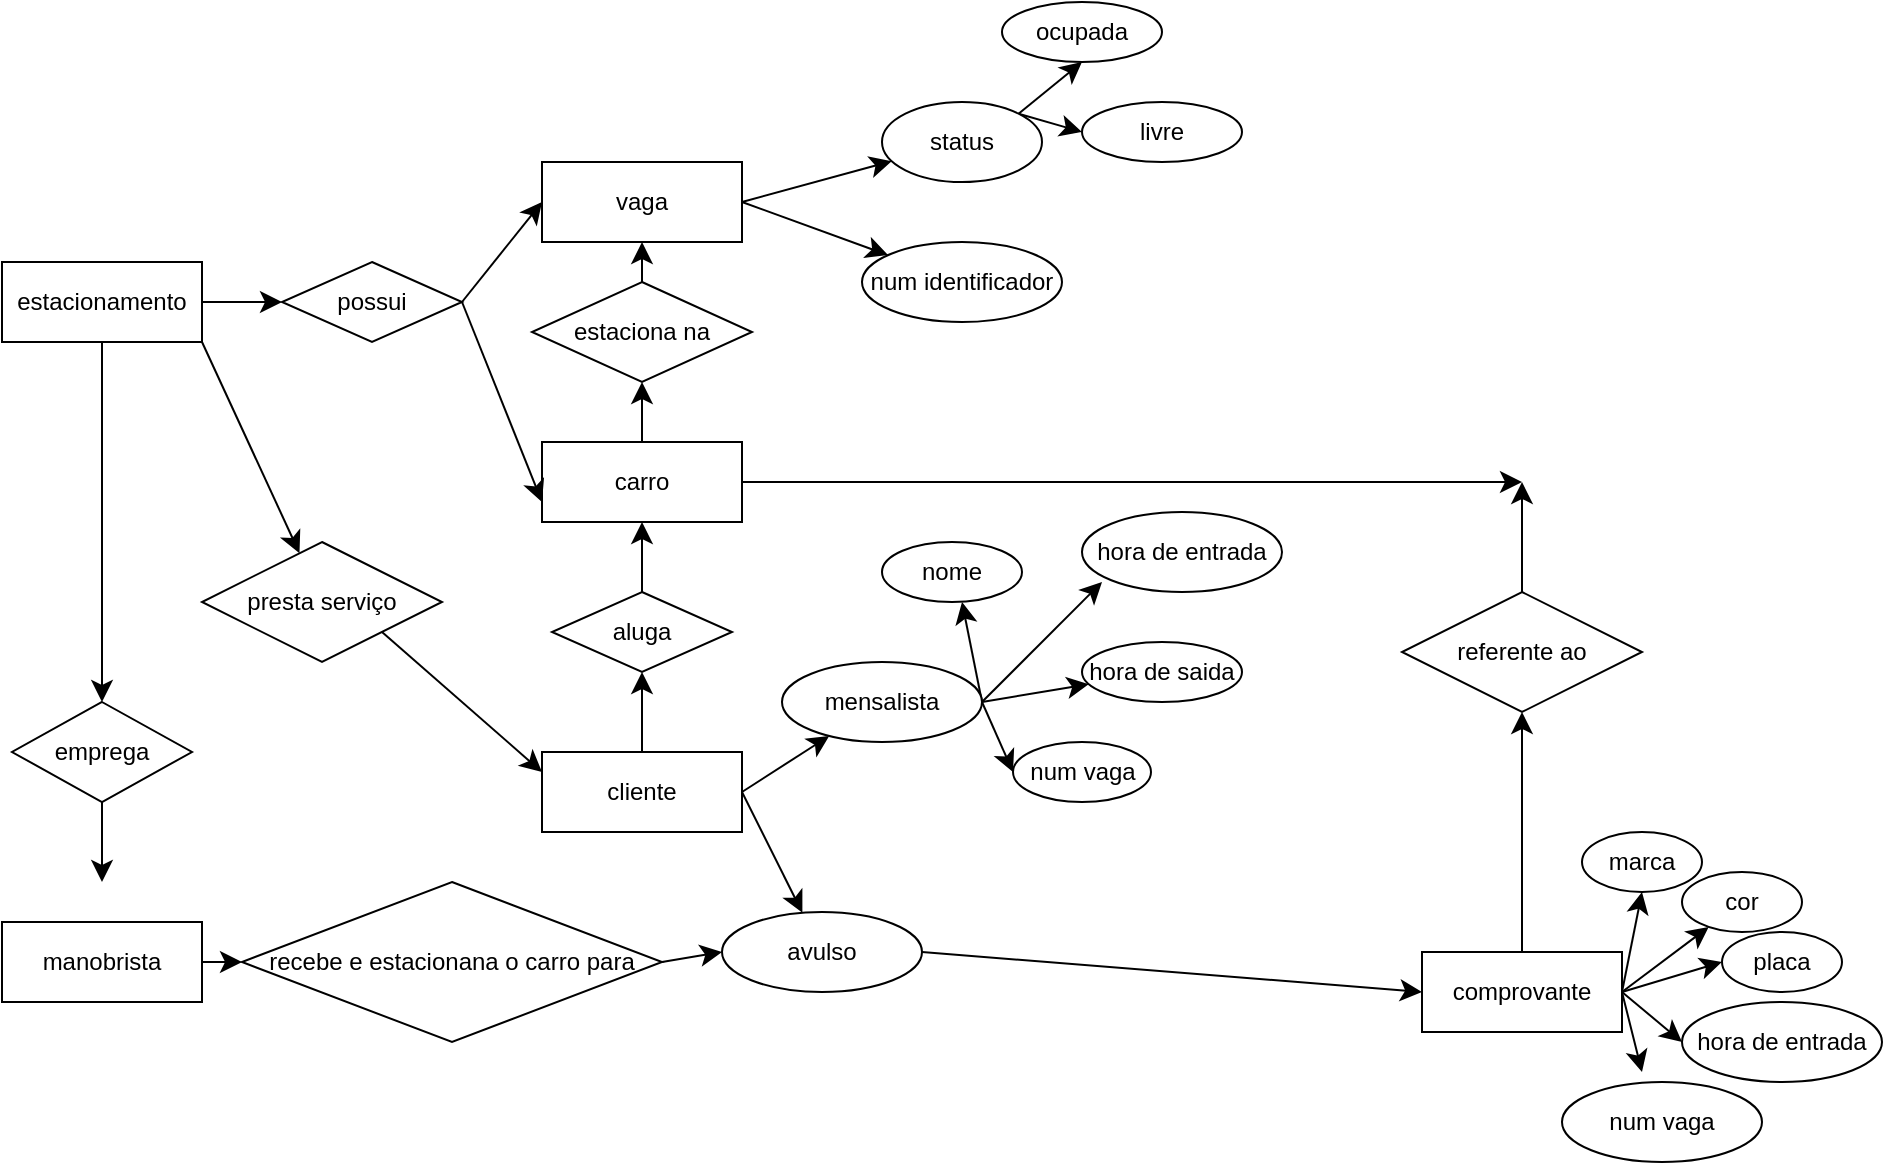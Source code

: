 <mxfile version="24.7.7">
  <diagram id="R2lEEEUBdFMjLlhIrx00" name="Page-1">
    <mxGraphModel dx="1112" dy="1709" grid="1" gridSize="10" guides="1" tooltips="1" connect="1" arrows="1" fold="1" page="1" pageScale="1" pageWidth="850" pageHeight="1100" math="0" shadow="0" extFonts="Permanent Marker^https://fonts.googleapis.com/css?family=Permanent+Marker">
      <root>
        <mxCell id="0" />
        <mxCell id="1" parent="0" />
        <mxCell id="DjlSRneDybumkDfeqIwW-5" style="edgeStyle=none;curved=1;rounded=0;orthogonalLoop=1;jettySize=auto;html=1;exitX=1;exitY=0.5;exitDx=0;exitDy=0;fontSize=12;startSize=8;endSize=8;" edge="1" parent="1" source="DjlSRneDybumkDfeqIwW-1" target="DjlSRneDybumkDfeqIwW-2">
          <mxGeometry relative="1" as="geometry" />
        </mxCell>
        <mxCell id="DjlSRneDybumkDfeqIwW-6" style="edgeStyle=none;curved=1;rounded=0;orthogonalLoop=1;jettySize=auto;html=1;exitX=1;exitY=0.5;exitDx=0;exitDy=0;fontSize=12;startSize=8;endSize=8;" edge="1" parent="1" source="DjlSRneDybumkDfeqIwW-1" target="DjlSRneDybumkDfeqIwW-3">
          <mxGeometry relative="1" as="geometry" />
        </mxCell>
        <mxCell id="DjlSRneDybumkDfeqIwW-1" value="vaga" style="whiteSpace=wrap;html=1;align=center;" vertex="1" parent="1">
          <mxGeometry x="290" y="-30" width="100" height="40" as="geometry" />
        </mxCell>
        <mxCell id="DjlSRneDybumkDfeqIwW-11" style="edgeStyle=none;curved=1;rounded=0;orthogonalLoop=1;jettySize=auto;html=1;exitX=1;exitY=0;exitDx=0;exitDy=0;entryX=0.5;entryY=1;entryDx=0;entryDy=0;fontSize=12;startSize=8;endSize=8;" edge="1" parent="1" source="DjlSRneDybumkDfeqIwW-2" target="DjlSRneDybumkDfeqIwW-8">
          <mxGeometry relative="1" as="geometry" />
        </mxCell>
        <mxCell id="DjlSRneDybumkDfeqIwW-12" style="edgeStyle=none;curved=1;rounded=0;orthogonalLoop=1;jettySize=auto;html=1;exitX=1;exitY=0;exitDx=0;exitDy=0;entryX=0;entryY=0.5;entryDx=0;entryDy=0;fontSize=12;startSize=8;endSize=8;" edge="1" parent="1" source="DjlSRneDybumkDfeqIwW-2" target="DjlSRneDybumkDfeqIwW-7">
          <mxGeometry relative="1" as="geometry" />
        </mxCell>
        <mxCell id="DjlSRneDybumkDfeqIwW-2" value="status" style="ellipse;whiteSpace=wrap;html=1;align=center;" vertex="1" parent="1">
          <mxGeometry x="460" y="-60" width="80" height="40" as="geometry" />
        </mxCell>
        <mxCell id="DjlSRneDybumkDfeqIwW-3" value="num identificador" style="ellipse;whiteSpace=wrap;html=1;align=center;" vertex="1" parent="1">
          <mxGeometry x="450" y="10" width="100" height="40" as="geometry" />
        </mxCell>
        <mxCell id="DjlSRneDybumkDfeqIwW-29" style="edgeStyle=none;curved=1;rounded=0;orthogonalLoop=1;jettySize=auto;html=1;exitX=0.5;exitY=1;exitDx=0;exitDy=0;entryX=0.5;entryY=0;entryDx=0;entryDy=0;fontSize=12;startSize=8;endSize=8;" edge="1" parent="1" source="DjlSRneDybumkDfeqIwW-4" target="DjlSRneDybumkDfeqIwW-28">
          <mxGeometry relative="1" as="geometry" />
        </mxCell>
        <mxCell id="DjlSRneDybumkDfeqIwW-36" style="edgeStyle=none;curved=1;rounded=0;orthogonalLoop=1;jettySize=auto;html=1;exitX=1;exitY=0.5;exitDx=0;exitDy=0;entryX=0;entryY=0.5;entryDx=0;entryDy=0;fontSize=12;startSize=8;endSize=8;" edge="1" parent="1" source="DjlSRneDybumkDfeqIwW-4" target="DjlSRneDybumkDfeqIwW-35">
          <mxGeometry relative="1" as="geometry" />
        </mxCell>
        <mxCell id="DjlSRneDybumkDfeqIwW-40" style="edgeStyle=none;curved=1;rounded=0;orthogonalLoop=1;jettySize=auto;html=1;exitX=1;exitY=1;exitDx=0;exitDy=0;fontSize=12;startSize=8;endSize=8;" edge="1" parent="1" source="DjlSRneDybumkDfeqIwW-4" target="DjlSRneDybumkDfeqIwW-39">
          <mxGeometry relative="1" as="geometry" />
        </mxCell>
        <mxCell id="DjlSRneDybumkDfeqIwW-4" value="estacionamento" style="whiteSpace=wrap;html=1;align=center;" vertex="1" parent="1">
          <mxGeometry x="20" y="20" width="100" height="40" as="geometry" />
        </mxCell>
        <mxCell id="DjlSRneDybumkDfeqIwW-7" value="livre" style="ellipse;whiteSpace=wrap;html=1;align=center;" vertex="1" parent="1">
          <mxGeometry x="560" y="-60" width="80" height="30" as="geometry" />
        </mxCell>
        <mxCell id="DjlSRneDybumkDfeqIwW-8" value="ocupada" style="ellipse;whiteSpace=wrap;html=1;align=center;" vertex="1" parent="1">
          <mxGeometry x="520" y="-110" width="80" height="30" as="geometry" />
        </mxCell>
        <mxCell id="DjlSRneDybumkDfeqIwW-18" style="edgeStyle=none;curved=1;rounded=0;orthogonalLoop=1;jettySize=auto;html=1;exitX=1;exitY=0.5;exitDx=0;exitDy=0;fontSize=12;startSize=8;endSize=8;" edge="1" parent="1" source="DjlSRneDybumkDfeqIwW-13" target="DjlSRneDybumkDfeqIwW-16">
          <mxGeometry relative="1" as="geometry" />
        </mxCell>
        <mxCell id="DjlSRneDybumkDfeqIwW-19" style="edgeStyle=none;curved=1;rounded=0;orthogonalLoop=1;jettySize=auto;html=1;exitX=1;exitY=0.5;exitDx=0;exitDy=0;fontSize=12;startSize=8;endSize=8;" edge="1" parent="1" source="DjlSRneDybumkDfeqIwW-13" target="DjlSRneDybumkDfeqIwW-15">
          <mxGeometry relative="1" as="geometry" />
        </mxCell>
        <mxCell id="DjlSRneDybumkDfeqIwW-66" style="edgeStyle=none;curved=1;rounded=0;orthogonalLoop=1;jettySize=auto;html=1;exitX=0.5;exitY=0;exitDx=0;exitDy=0;entryX=0.5;entryY=1;entryDx=0;entryDy=0;fontSize=12;startSize=8;endSize=8;" edge="1" parent="1" source="DjlSRneDybumkDfeqIwW-13" target="DjlSRneDybumkDfeqIwW-63">
          <mxGeometry relative="1" as="geometry" />
        </mxCell>
        <mxCell id="DjlSRneDybumkDfeqIwW-13" value="cliente" style="whiteSpace=wrap;html=1;align=center;" vertex="1" parent="1">
          <mxGeometry x="290" y="265" width="100" height="40" as="geometry" />
        </mxCell>
        <mxCell id="DjlSRneDybumkDfeqIwW-71" style="edgeStyle=none;curved=1;rounded=0;orthogonalLoop=1;jettySize=auto;html=1;exitX=0.5;exitY=0;exitDx=0;exitDy=0;entryX=0.5;entryY=1;entryDx=0;entryDy=0;fontSize=12;startSize=8;endSize=8;" edge="1" parent="1" source="DjlSRneDybumkDfeqIwW-14" target="DjlSRneDybumkDfeqIwW-70">
          <mxGeometry relative="1" as="geometry" />
        </mxCell>
        <mxCell id="DjlSRneDybumkDfeqIwW-77" style="edgeStyle=none;curved=1;rounded=0;orthogonalLoop=1;jettySize=auto;html=1;exitX=1;exitY=0.5;exitDx=0;exitDy=0;fontSize=12;startSize=8;endSize=8;" edge="1" parent="1" source="DjlSRneDybumkDfeqIwW-14">
          <mxGeometry relative="1" as="geometry">
            <mxPoint x="780" y="130" as="targetPoint" />
          </mxGeometry>
        </mxCell>
        <mxCell id="DjlSRneDybumkDfeqIwW-14" value="carro" style="whiteSpace=wrap;html=1;align=center;" vertex="1" parent="1">
          <mxGeometry x="290" y="110" width="100" height="40" as="geometry" />
        </mxCell>
        <mxCell id="DjlSRneDybumkDfeqIwW-59" style="edgeStyle=none;curved=1;rounded=0;orthogonalLoop=1;jettySize=auto;html=1;fontSize=12;startSize=8;endSize=8;exitX=1;exitY=0.5;exitDx=0;exitDy=0;" edge="1" parent="1" source="DjlSRneDybumkDfeqIwW-15">
          <mxGeometry relative="1" as="geometry">
            <mxPoint x="672.5" y="104" as="sourcePoint" />
            <mxPoint x="500" y="190" as="targetPoint" />
          </mxGeometry>
        </mxCell>
        <mxCell id="DjlSRneDybumkDfeqIwW-60" style="edgeStyle=none;curved=1;rounded=0;orthogonalLoop=1;jettySize=auto;html=1;exitX=1;exitY=0.5;exitDx=0;exitDy=0;fontSize=12;startSize=8;endSize=8;" edge="1" parent="1" source="DjlSRneDybumkDfeqIwW-15">
          <mxGeometry relative="1" as="geometry">
            <mxPoint x="570" y="180" as="targetPoint" />
          </mxGeometry>
        </mxCell>
        <mxCell id="DjlSRneDybumkDfeqIwW-61" style="edgeStyle=none;curved=1;rounded=0;orthogonalLoop=1;jettySize=auto;html=1;exitX=1;exitY=0.5;exitDx=0;exitDy=0;fontSize=12;startSize=8;endSize=8;" edge="1" parent="1" source="DjlSRneDybumkDfeqIwW-15" target="DjlSRneDybumkDfeqIwW-56">
          <mxGeometry relative="1" as="geometry" />
        </mxCell>
        <mxCell id="DjlSRneDybumkDfeqIwW-62" style="edgeStyle=none;curved=1;rounded=0;orthogonalLoop=1;jettySize=auto;html=1;exitX=1;exitY=0.5;exitDx=0;exitDy=0;fontSize=12;startSize=8;endSize=8;entryX=0;entryY=0.5;entryDx=0;entryDy=0;" edge="1" parent="1" source="DjlSRneDybumkDfeqIwW-15" target="DjlSRneDybumkDfeqIwW-55">
          <mxGeometry relative="1" as="geometry">
            <mxPoint x="742.5" y="100" as="targetPoint" />
          </mxGeometry>
        </mxCell>
        <mxCell id="DjlSRneDybumkDfeqIwW-15" value="mensalista" style="ellipse;whiteSpace=wrap;html=1;align=center;" vertex="1" parent="1">
          <mxGeometry x="410" y="220" width="100" height="40" as="geometry" />
        </mxCell>
        <mxCell id="DjlSRneDybumkDfeqIwW-45" style="edgeStyle=none;curved=1;rounded=0;orthogonalLoop=1;jettySize=auto;html=1;exitX=1;exitY=0.5;exitDx=0;exitDy=0;entryX=0;entryY=0.5;entryDx=0;entryDy=0;fontSize=12;startSize=8;endSize=8;" edge="1" parent="1" source="DjlSRneDybumkDfeqIwW-16" target="DjlSRneDybumkDfeqIwW-20">
          <mxGeometry relative="1" as="geometry" />
        </mxCell>
        <mxCell id="DjlSRneDybumkDfeqIwW-16" value="avulso" style="ellipse;whiteSpace=wrap;html=1;align=center;" vertex="1" parent="1">
          <mxGeometry x="380" y="345" width="100" height="40" as="geometry" />
        </mxCell>
        <mxCell id="DjlSRneDybumkDfeqIwW-47" style="edgeStyle=none;curved=1;rounded=0;orthogonalLoop=1;jettySize=auto;html=1;exitX=0.5;exitY=1;exitDx=0;exitDy=0;entryX=0.5;entryY=1;entryDx=0;entryDy=0;fontSize=12;startSize=8;endSize=8;" edge="1" parent="1" source="DjlSRneDybumkDfeqIwW-21" target="DjlSRneDybumkDfeqIwW-21">
          <mxGeometry relative="1" as="geometry" />
        </mxCell>
        <mxCell id="DjlSRneDybumkDfeqIwW-49" style="edgeStyle=none;curved=1;rounded=0;orthogonalLoop=1;jettySize=auto;html=1;exitX=1;exitY=0.5;exitDx=0;exitDy=0;fontSize=12;startSize=8;endSize=8;" edge="1" parent="1" source="DjlSRneDybumkDfeqIwW-20">
          <mxGeometry relative="1" as="geometry">
            <mxPoint x="840" y="335" as="targetPoint" />
          </mxGeometry>
        </mxCell>
        <mxCell id="DjlSRneDybumkDfeqIwW-50" style="edgeStyle=none;curved=1;rounded=0;orthogonalLoop=1;jettySize=auto;html=1;exitX=1;exitY=0.5;exitDx=0;exitDy=0;fontSize=12;startSize=8;endSize=8;" edge="1" parent="1" source="DjlSRneDybumkDfeqIwW-20" target="DjlSRneDybumkDfeqIwW-23">
          <mxGeometry relative="1" as="geometry" />
        </mxCell>
        <mxCell id="DjlSRneDybumkDfeqIwW-51" style="edgeStyle=none;curved=1;rounded=0;orthogonalLoop=1;jettySize=auto;html=1;exitX=1;exitY=0.5;exitDx=0;exitDy=0;entryX=0;entryY=0.5;entryDx=0;entryDy=0;fontSize=12;startSize=8;endSize=8;" edge="1" parent="1" source="DjlSRneDybumkDfeqIwW-20" target="DjlSRneDybumkDfeqIwW-22">
          <mxGeometry relative="1" as="geometry" />
        </mxCell>
        <mxCell id="DjlSRneDybumkDfeqIwW-52" style="edgeStyle=none;curved=1;rounded=0;orthogonalLoop=1;jettySize=auto;html=1;exitX=1;exitY=0.5;exitDx=0;exitDy=0;entryX=0;entryY=0.5;entryDx=0;entryDy=0;fontSize=12;startSize=8;endSize=8;" edge="1" parent="1" source="DjlSRneDybumkDfeqIwW-20" target="DjlSRneDybumkDfeqIwW-32">
          <mxGeometry relative="1" as="geometry" />
        </mxCell>
        <mxCell id="DjlSRneDybumkDfeqIwW-53" style="edgeStyle=none;curved=1;rounded=0;orthogonalLoop=1;jettySize=auto;html=1;exitX=1;exitY=0.5;exitDx=0;exitDy=0;fontSize=12;startSize=8;endSize=8;" edge="1" parent="1" source="DjlSRneDybumkDfeqIwW-20">
          <mxGeometry relative="1" as="geometry">
            <mxPoint x="840" y="425" as="targetPoint" />
          </mxGeometry>
        </mxCell>
        <mxCell id="DjlSRneDybumkDfeqIwW-74" style="edgeStyle=none;curved=1;rounded=0;orthogonalLoop=1;jettySize=auto;html=1;exitX=0.5;exitY=0;exitDx=0;exitDy=0;entryX=0.5;entryY=1;entryDx=0;entryDy=0;fontSize=12;startSize=8;endSize=8;" edge="1" parent="1" source="DjlSRneDybumkDfeqIwW-20" target="DjlSRneDybumkDfeqIwW-73">
          <mxGeometry relative="1" as="geometry" />
        </mxCell>
        <mxCell id="DjlSRneDybumkDfeqIwW-20" value="comprovante" style="whiteSpace=wrap;html=1;align=center;" vertex="1" parent="1">
          <mxGeometry x="730" y="365" width="100" height="40" as="geometry" />
        </mxCell>
        <mxCell id="DjlSRneDybumkDfeqIwW-21" value="marca" style="ellipse;whiteSpace=wrap;html=1;align=center;" vertex="1" parent="1">
          <mxGeometry x="810" y="305" width="60" height="30" as="geometry" />
        </mxCell>
        <mxCell id="DjlSRneDybumkDfeqIwW-22" value="placa" style="ellipse;whiteSpace=wrap;html=1;align=center;" vertex="1" parent="1">
          <mxGeometry x="880" y="355" width="60" height="30" as="geometry" />
        </mxCell>
        <mxCell id="DjlSRneDybumkDfeqIwW-23" value="cor" style="ellipse;whiteSpace=wrap;html=1;align=center;" vertex="1" parent="1">
          <mxGeometry x="860" y="325" width="60" height="30" as="geometry" />
        </mxCell>
        <mxCell id="DjlSRneDybumkDfeqIwW-68" style="edgeStyle=none;curved=1;rounded=0;orthogonalLoop=1;jettySize=auto;html=1;exitX=1;exitY=0.5;exitDx=0;exitDy=0;entryX=0;entryY=0.5;entryDx=0;entryDy=0;fontSize=12;startSize=8;endSize=8;" edge="1" parent="1" source="DjlSRneDybumkDfeqIwW-27" target="DjlSRneDybumkDfeqIwW-67">
          <mxGeometry relative="1" as="geometry" />
        </mxCell>
        <mxCell id="DjlSRneDybumkDfeqIwW-27" value="manobrista" style="whiteSpace=wrap;html=1;align=center;" vertex="1" parent="1">
          <mxGeometry x="20" y="350" width="100" height="40" as="geometry" />
        </mxCell>
        <mxCell id="DjlSRneDybumkDfeqIwW-30" style="edgeStyle=none;curved=1;rounded=0;orthogonalLoop=1;jettySize=auto;html=1;exitX=0.5;exitY=1;exitDx=0;exitDy=0;fontSize=12;startSize=8;endSize=8;" edge="1" parent="1" source="DjlSRneDybumkDfeqIwW-28">
          <mxGeometry relative="1" as="geometry">
            <mxPoint x="70" y="330" as="targetPoint" />
          </mxGeometry>
        </mxCell>
        <mxCell id="DjlSRneDybumkDfeqIwW-28" value="emprega" style="shape=rhombus;perimeter=rhombusPerimeter;whiteSpace=wrap;html=1;align=center;" vertex="1" parent="1">
          <mxGeometry x="25" y="240" width="90" height="50" as="geometry" />
        </mxCell>
        <mxCell id="DjlSRneDybumkDfeqIwW-31" value="num vaga" style="ellipse;whiteSpace=wrap;html=1;align=center;" vertex="1" parent="1">
          <mxGeometry x="800" y="430" width="100" height="40" as="geometry" />
        </mxCell>
        <mxCell id="DjlSRneDybumkDfeqIwW-32" value="hora de entrada" style="ellipse;whiteSpace=wrap;html=1;align=center;" vertex="1" parent="1">
          <mxGeometry x="860" y="390" width="100" height="40" as="geometry" />
        </mxCell>
        <mxCell id="DjlSRneDybumkDfeqIwW-37" style="edgeStyle=none;curved=1;rounded=0;orthogonalLoop=1;jettySize=auto;html=1;exitX=1;exitY=0.5;exitDx=0;exitDy=0;fontSize=12;startSize=8;endSize=8;entryX=0;entryY=0.5;entryDx=0;entryDy=0;" edge="1" parent="1" source="DjlSRneDybumkDfeqIwW-35" target="DjlSRneDybumkDfeqIwW-1">
          <mxGeometry relative="1" as="geometry">
            <mxPoint x="280" y="40" as="targetPoint" />
          </mxGeometry>
        </mxCell>
        <mxCell id="DjlSRneDybumkDfeqIwW-42" style="edgeStyle=none;curved=1;rounded=0;orthogonalLoop=1;jettySize=auto;html=1;exitX=1;exitY=0.5;exitDx=0;exitDy=0;fontSize=12;startSize=8;endSize=8;entryX=0;entryY=0.75;entryDx=0;entryDy=0;" edge="1" parent="1" source="DjlSRneDybumkDfeqIwW-35" target="DjlSRneDybumkDfeqIwW-14">
          <mxGeometry relative="1" as="geometry">
            <mxPoint x="250" y="160" as="targetPoint" />
          </mxGeometry>
        </mxCell>
        <mxCell id="DjlSRneDybumkDfeqIwW-35" value="possui" style="shape=rhombus;perimeter=rhombusPerimeter;whiteSpace=wrap;html=1;align=center;" vertex="1" parent="1">
          <mxGeometry x="160" y="20" width="90" height="40" as="geometry" />
        </mxCell>
        <mxCell id="DjlSRneDybumkDfeqIwW-41" style="edgeStyle=none;curved=1;rounded=0;orthogonalLoop=1;jettySize=auto;html=1;exitX=1;exitY=1;exitDx=0;exitDy=0;fontSize=12;startSize=8;endSize=8;" edge="1" parent="1" source="DjlSRneDybumkDfeqIwW-39">
          <mxGeometry relative="1" as="geometry">
            <mxPoint x="290" y="275" as="targetPoint" />
          </mxGeometry>
        </mxCell>
        <mxCell id="DjlSRneDybumkDfeqIwW-39" value="presta serviço" style="shape=rhombus;perimeter=rhombusPerimeter;whiteSpace=wrap;html=1;align=center;" vertex="1" parent="1">
          <mxGeometry x="120" y="160" width="120" height="60" as="geometry" />
        </mxCell>
        <mxCell id="DjlSRneDybumkDfeqIwW-55" value="num vaga" style="ellipse;whiteSpace=wrap;html=1;align=center;" vertex="1" parent="1">
          <mxGeometry x="525.5" y="260" width="69" height="30" as="geometry" />
        </mxCell>
        <mxCell id="DjlSRneDybumkDfeqIwW-56" value="hora de saida" style="ellipse;whiteSpace=wrap;html=1;align=center;" vertex="1" parent="1">
          <mxGeometry x="560" y="210" width="80" height="30" as="geometry" />
        </mxCell>
        <mxCell id="DjlSRneDybumkDfeqIwW-57" value="hora de entrada" style="ellipse;whiteSpace=wrap;html=1;align=center;" vertex="1" parent="1">
          <mxGeometry x="560" y="145" width="100" height="40" as="geometry" />
        </mxCell>
        <mxCell id="DjlSRneDybumkDfeqIwW-58" value="nome" style="ellipse;whiteSpace=wrap;html=1;align=center;" vertex="1" parent="1">
          <mxGeometry x="460" y="160" width="70" height="30" as="geometry" />
        </mxCell>
        <mxCell id="DjlSRneDybumkDfeqIwW-65" style="edgeStyle=none;curved=1;rounded=0;orthogonalLoop=1;jettySize=auto;html=1;exitX=0.5;exitY=0;exitDx=0;exitDy=0;entryX=0.5;entryY=1;entryDx=0;entryDy=0;fontSize=12;startSize=8;endSize=8;" edge="1" parent="1" source="DjlSRneDybumkDfeqIwW-63" target="DjlSRneDybumkDfeqIwW-14">
          <mxGeometry relative="1" as="geometry" />
        </mxCell>
        <mxCell id="DjlSRneDybumkDfeqIwW-63" value="aluga" style="shape=rhombus;perimeter=rhombusPerimeter;whiteSpace=wrap;html=1;align=center;" vertex="1" parent="1">
          <mxGeometry x="295" y="185" width="90" height="40" as="geometry" />
        </mxCell>
        <mxCell id="DjlSRneDybumkDfeqIwW-69" style="edgeStyle=none;curved=1;rounded=0;orthogonalLoop=1;jettySize=auto;html=1;exitX=1;exitY=0.5;exitDx=0;exitDy=0;entryX=0;entryY=0.5;entryDx=0;entryDy=0;fontSize=12;startSize=8;endSize=8;" edge="1" parent="1" source="DjlSRneDybumkDfeqIwW-67" target="DjlSRneDybumkDfeqIwW-16">
          <mxGeometry relative="1" as="geometry" />
        </mxCell>
        <mxCell id="DjlSRneDybumkDfeqIwW-67" value="recebe e estacionana o carro para" style="shape=rhombus;perimeter=rhombusPerimeter;whiteSpace=wrap;html=1;align=center;" vertex="1" parent="1">
          <mxGeometry x="140" y="330" width="210" height="80" as="geometry" />
        </mxCell>
        <mxCell id="DjlSRneDybumkDfeqIwW-72" style="edgeStyle=none;curved=1;rounded=0;orthogonalLoop=1;jettySize=auto;html=1;exitX=0.5;exitY=0;exitDx=0;exitDy=0;entryX=0.5;entryY=1;entryDx=0;entryDy=0;fontSize=12;startSize=8;endSize=8;" edge="1" parent="1" source="DjlSRneDybumkDfeqIwW-70" target="DjlSRneDybumkDfeqIwW-1">
          <mxGeometry relative="1" as="geometry" />
        </mxCell>
        <mxCell id="DjlSRneDybumkDfeqIwW-70" value="estaciona na" style="shape=rhombus;perimeter=rhombusPerimeter;whiteSpace=wrap;html=1;align=center;" vertex="1" parent="1">
          <mxGeometry x="285" y="30" width="110" height="50" as="geometry" />
        </mxCell>
        <mxCell id="DjlSRneDybumkDfeqIwW-75" style="edgeStyle=none;curved=1;rounded=0;orthogonalLoop=1;jettySize=auto;html=1;exitX=0.5;exitY=0;exitDx=0;exitDy=0;fontSize=12;startSize=8;endSize=8;" edge="1" parent="1" source="DjlSRneDybumkDfeqIwW-73">
          <mxGeometry relative="1" as="geometry">
            <mxPoint x="780" y="130" as="targetPoint" />
            <Array as="points">
              <mxPoint x="780" y="160" />
              <mxPoint x="780" y="130" />
            </Array>
          </mxGeometry>
        </mxCell>
        <mxCell id="DjlSRneDybumkDfeqIwW-73" value="referente ao" style="shape=rhombus;perimeter=rhombusPerimeter;whiteSpace=wrap;html=1;align=center;" vertex="1" parent="1">
          <mxGeometry x="720" y="185" width="120" height="60" as="geometry" />
        </mxCell>
      </root>
    </mxGraphModel>
  </diagram>
</mxfile>
